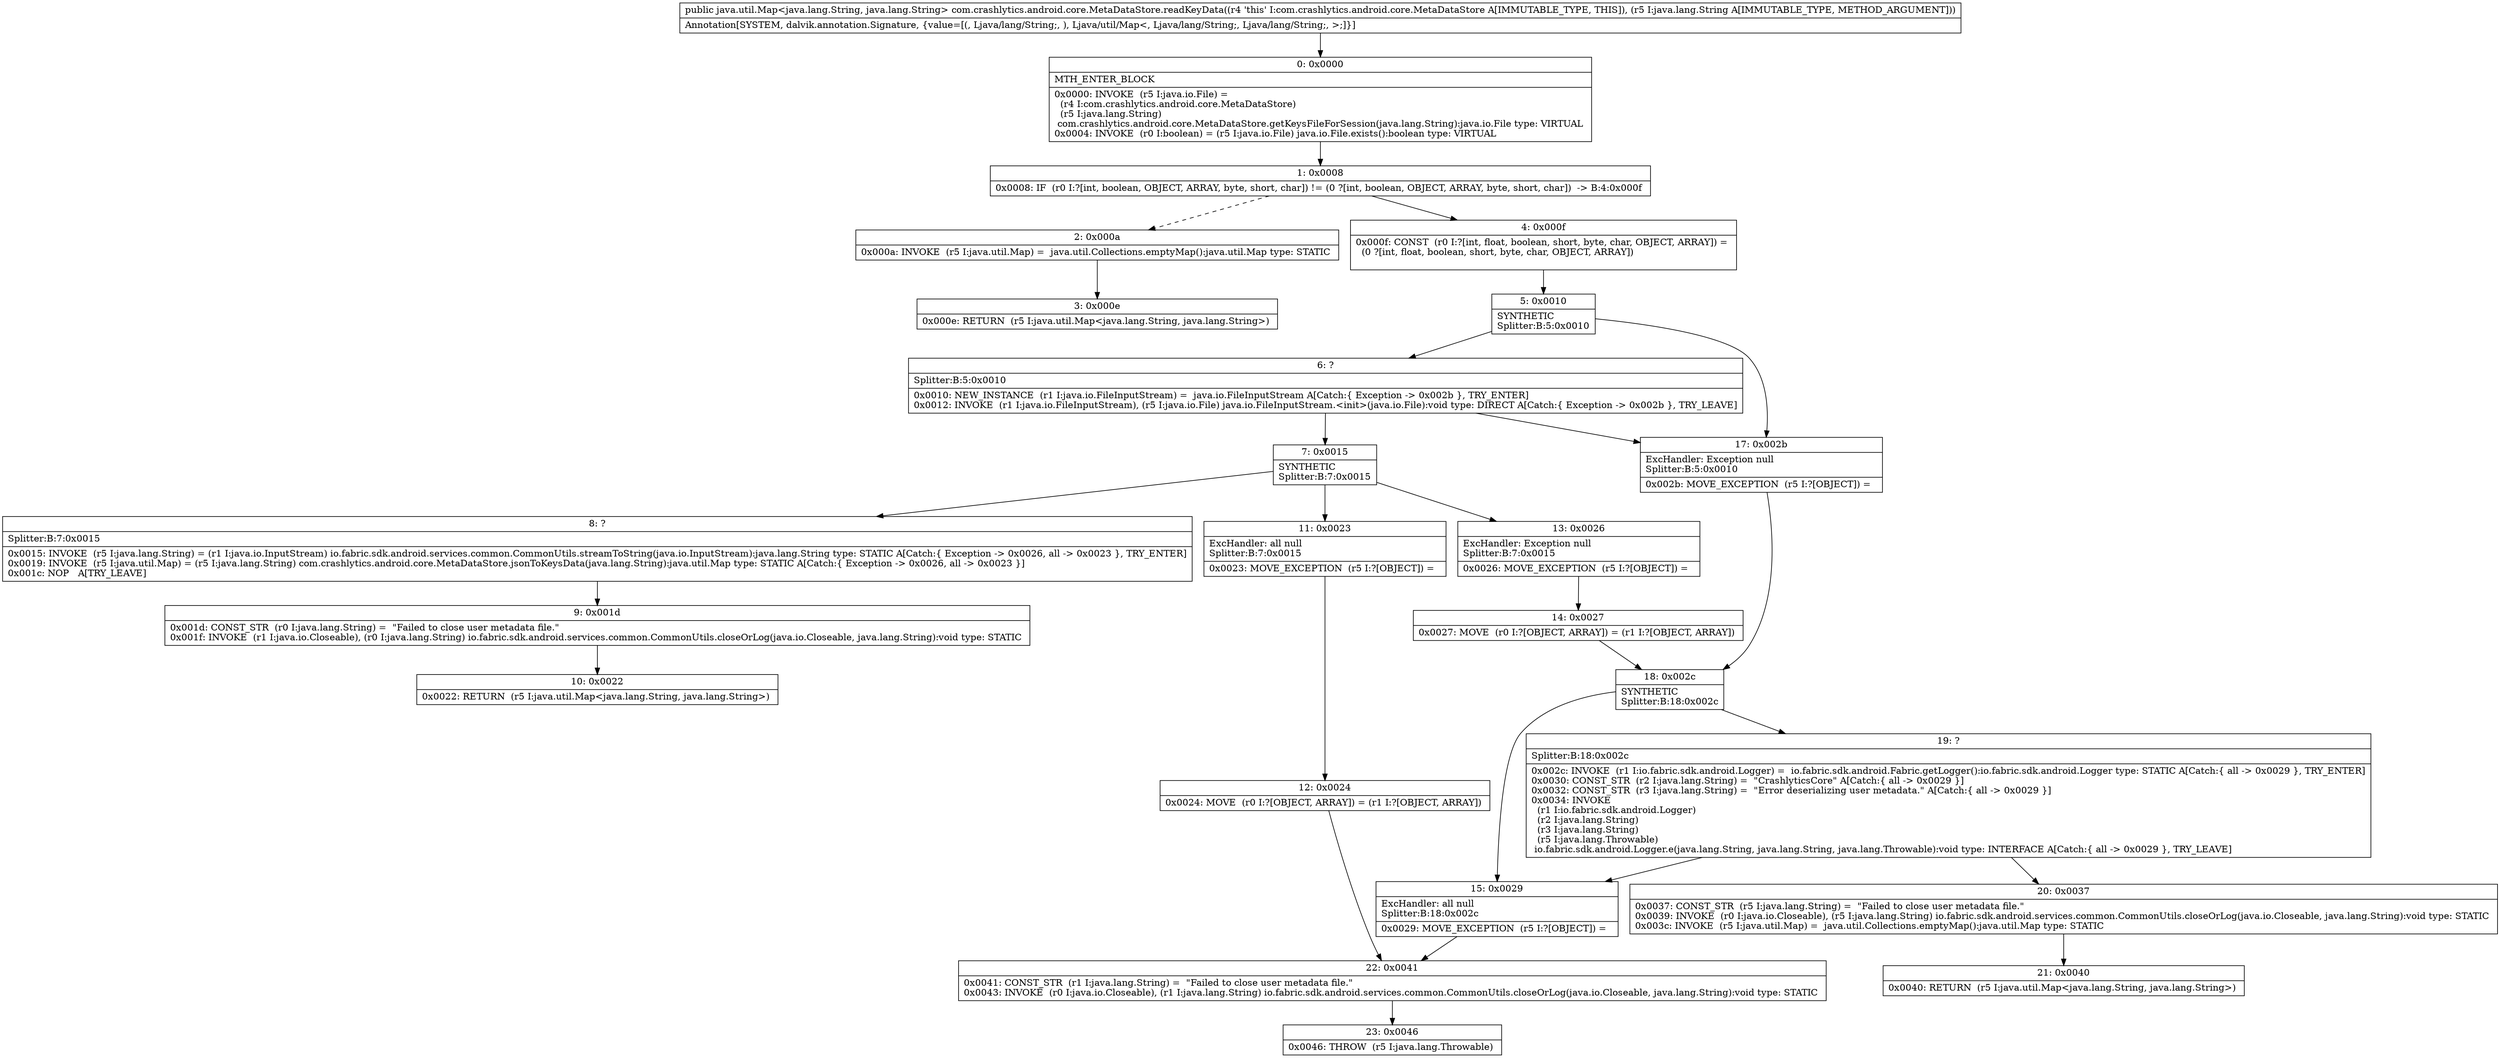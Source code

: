 digraph "CFG forcom.crashlytics.android.core.MetaDataStore.readKeyData(Ljava\/lang\/String;)Ljava\/util\/Map;" {
Node_0 [shape=record,label="{0\:\ 0x0000|MTH_ENTER_BLOCK\l|0x0000: INVOKE  (r5 I:java.io.File) = \l  (r4 I:com.crashlytics.android.core.MetaDataStore)\l  (r5 I:java.lang.String)\l com.crashlytics.android.core.MetaDataStore.getKeysFileForSession(java.lang.String):java.io.File type: VIRTUAL \l0x0004: INVOKE  (r0 I:boolean) = (r5 I:java.io.File) java.io.File.exists():boolean type: VIRTUAL \l}"];
Node_1 [shape=record,label="{1\:\ 0x0008|0x0008: IF  (r0 I:?[int, boolean, OBJECT, ARRAY, byte, short, char]) != (0 ?[int, boolean, OBJECT, ARRAY, byte, short, char])  \-\> B:4:0x000f \l}"];
Node_2 [shape=record,label="{2\:\ 0x000a|0x000a: INVOKE  (r5 I:java.util.Map) =  java.util.Collections.emptyMap():java.util.Map type: STATIC \l}"];
Node_3 [shape=record,label="{3\:\ 0x000e|0x000e: RETURN  (r5 I:java.util.Map\<java.lang.String, java.lang.String\>) \l}"];
Node_4 [shape=record,label="{4\:\ 0x000f|0x000f: CONST  (r0 I:?[int, float, boolean, short, byte, char, OBJECT, ARRAY]) = \l  (0 ?[int, float, boolean, short, byte, char, OBJECT, ARRAY])\l \l}"];
Node_5 [shape=record,label="{5\:\ 0x0010|SYNTHETIC\lSplitter:B:5:0x0010\l}"];
Node_6 [shape=record,label="{6\:\ ?|Splitter:B:5:0x0010\l|0x0010: NEW_INSTANCE  (r1 I:java.io.FileInputStream) =  java.io.FileInputStream A[Catch:\{ Exception \-\> 0x002b \}, TRY_ENTER]\l0x0012: INVOKE  (r1 I:java.io.FileInputStream), (r5 I:java.io.File) java.io.FileInputStream.\<init\>(java.io.File):void type: DIRECT A[Catch:\{ Exception \-\> 0x002b \}, TRY_LEAVE]\l}"];
Node_7 [shape=record,label="{7\:\ 0x0015|SYNTHETIC\lSplitter:B:7:0x0015\l}"];
Node_8 [shape=record,label="{8\:\ ?|Splitter:B:7:0x0015\l|0x0015: INVOKE  (r5 I:java.lang.String) = (r1 I:java.io.InputStream) io.fabric.sdk.android.services.common.CommonUtils.streamToString(java.io.InputStream):java.lang.String type: STATIC A[Catch:\{ Exception \-\> 0x0026, all \-\> 0x0023 \}, TRY_ENTER]\l0x0019: INVOKE  (r5 I:java.util.Map) = (r5 I:java.lang.String) com.crashlytics.android.core.MetaDataStore.jsonToKeysData(java.lang.String):java.util.Map type: STATIC A[Catch:\{ Exception \-\> 0x0026, all \-\> 0x0023 \}]\l0x001c: NOP   A[TRY_LEAVE]\l}"];
Node_9 [shape=record,label="{9\:\ 0x001d|0x001d: CONST_STR  (r0 I:java.lang.String) =  \"Failed to close user metadata file.\" \l0x001f: INVOKE  (r1 I:java.io.Closeable), (r0 I:java.lang.String) io.fabric.sdk.android.services.common.CommonUtils.closeOrLog(java.io.Closeable, java.lang.String):void type: STATIC \l}"];
Node_10 [shape=record,label="{10\:\ 0x0022|0x0022: RETURN  (r5 I:java.util.Map\<java.lang.String, java.lang.String\>) \l}"];
Node_11 [shape=record,label="{11\:\ 0x0023|ExcHandler: all null\lSplitter:B:7:0x0015\l|0x0023: MOVE_EXCEPTION  (r5 I:?[OBJECT]) =  \l}"];
Node_12 [shape=record,label="{12\:\ 0x0024|0x0024: MOVE  (r0 I:?[OBJECT, ARRAY]) = (r1 I:?[OBJECT, ARRAY]) \l}"];
Node_13 [shape=record,label="{13\:\ 0x0026|ExcHandler: Exception null\lSplitter:B:7:0x0015\l|0x0026: MOVE_EXCEPTION  (r5 I:?[OBJECT]) =  \l}"];
Node_14 [shape=record,label="{14\:\ 0x0027|0x0027: MOVE  (r0 I:?[OBJECT, ARRAY]) = (r1 I:?[OBJECT, ARRAY]) \l}"];
Node_15 [shape=record,label="{15\:\ 0x0029|ExcHandler: all null\lSplitter:B:18:0x002c\l|0x0029: MOVE_EXCEPTION  (r5 I:?[OBJECT]) =  \l}"];
Node_17 [shape=record,label="{17\:\ 0x002b|ExcHandler: Exception null\lSplitter:B:5:0x0010\l|0x002b: MOVE_EXCEPTION  (r5 I:?[OBJECT]) =  \l}"];
Node_18 [shape=record,label="{18\:\ 0x002c|SYNTHETIC\lSplitter:B:18:0x002c\l}"];
Node_19 [shape=record,label="{19\:\ ?|Splitter:B:18:0x002c\l|0x002c: INVOKE  (r1 I:io.fabric.sdk.android.Logger) =  io.fabric.sdk.android.Fabric.getLogger():io.fabric.sdk.android.Logger type: STATIC A[Catch:\{ all \-\> 0x0029 \}, TRY_ENTER]\l0x0030: CONST_STR  (r2 I:java.lang.String) =  \"CrashlyticsCore\" A[Catch:\{ all \-\> 0x0029 \}]\l0x0032: CONST_STR  (r3 I:java.lang.String) =  \"Error deserializing user metadata.\" A[Catch:\{ all \-\> 0x0029 \}]\l0x0034: INVOKE  \l  (r1 I:io.fabric.sdk.android.Logger)\l  (r2 I:java.lang.String)\l  (r3 I:java.lang.String)\l  (r5 I:java.lang.Throwable)\l io.fabric.sdk.android.Logger.e(java.lang.String, java.lang.String, java.lang.Throwable):void type: INTERFACE A[Catch:\{ all \-\> 0x0029 \}, TRY_LEAVE]\l}"];
Node_20 [shape=record,label="{20\:\ 0x0037|0x0037: CONST_STR  (r5 I:java.lang.String) =  \"Failed to close user metadata file.\" \l0x0039: INVOKE  (r0 I:java.io.Closeable), (r5 I:java.lang.String) io.fabric.sdk.android.services.common.CommonUtils.closeOrLog(java.io.Closeable, java.lang.String):void type: STATIC \l0x003c: INVOKE  (r5 I:java.util.Map) =  java.util.Collections.emptyMap():java.util.Map type: STATIC \l}"];
Node_21 [shape=record,label="{21\:\ 0x0040|0x0040: RETURN  (r5 I:java.util.Map\<java.lang.String, java.lang.String\>) \l}"];
Node_22 [shape=record,label="{22\:\ 0x0041|0x0041: CONST_STR  (r1 I:java.lang.String) =  \"Failed to close user metadata file.\" \l0x0043: INVOKE  (r0 I:java.io.Closeable), (r1 I:java.lang.String) io.fabric.sdk.android.services.common.CommonUtils.closeOrLog(java.io.Closeable, java.lang.String):void type: STATIC \l}"];
Node_23 [shape=record,label="{23\:\ 0x0046|0x0046: THROW  (r5 I:java.lang.Throwable) \l}"];
MethodNode[shape=record,label="{public java.util.Map\<java.lang.String, java.lang.String\> com.crashlytics.android.core.MetaDataStore.readKeyData((r4 'this' I:com.crashlytics.android.core.MetaDataStore A[IMMUTABLE_TYPE, THIS]), (r5 I:java.lang.String A[IMMUTABLE_TYPE, METHOD_ARGUMENT]))  | Annotation[SYSTEM, dalvik.annotation.Signature, \{value=[(, Ljava\/lang\/String;, ), Ljava\/util\/Map\<, Ljava\/lang\/String;, Ljava\/lang\/String;, \>;]\}]\l}"];
MethodNode -> Node_0;
Node_0 -> Node_1;
Node_1 -> Node_2[style=dashed];
Node_1 -> Node_4;
Node_2 -> Node_3;
Node_4 -> Node_5;
Node_5 -> Node_6;
Node_5 -> Node_17;
Node_6 -> Node_7;
Node_6 -> Node_17;
Node_7 -> Node_8;
Node_7 -> Node_13;
Node_7 -> Node_11;
Node_8 -> Node_9;
Node_9 -> Node_10;
Node_11 -> Node_12;
Node_12 -> Node_22;
Node_13 -> Node_14;
Node_14 -> Node_18;
Node_15 -> Node_22;
Node_17 -> Node_18;
Node_18 -> Node_19;
Node_18 -> Node_15;
Node_19 -> Node_20;
Node_19 -> Node_15;
Node_20 -> Node_21;
Node_22 -> Node_23;
}

